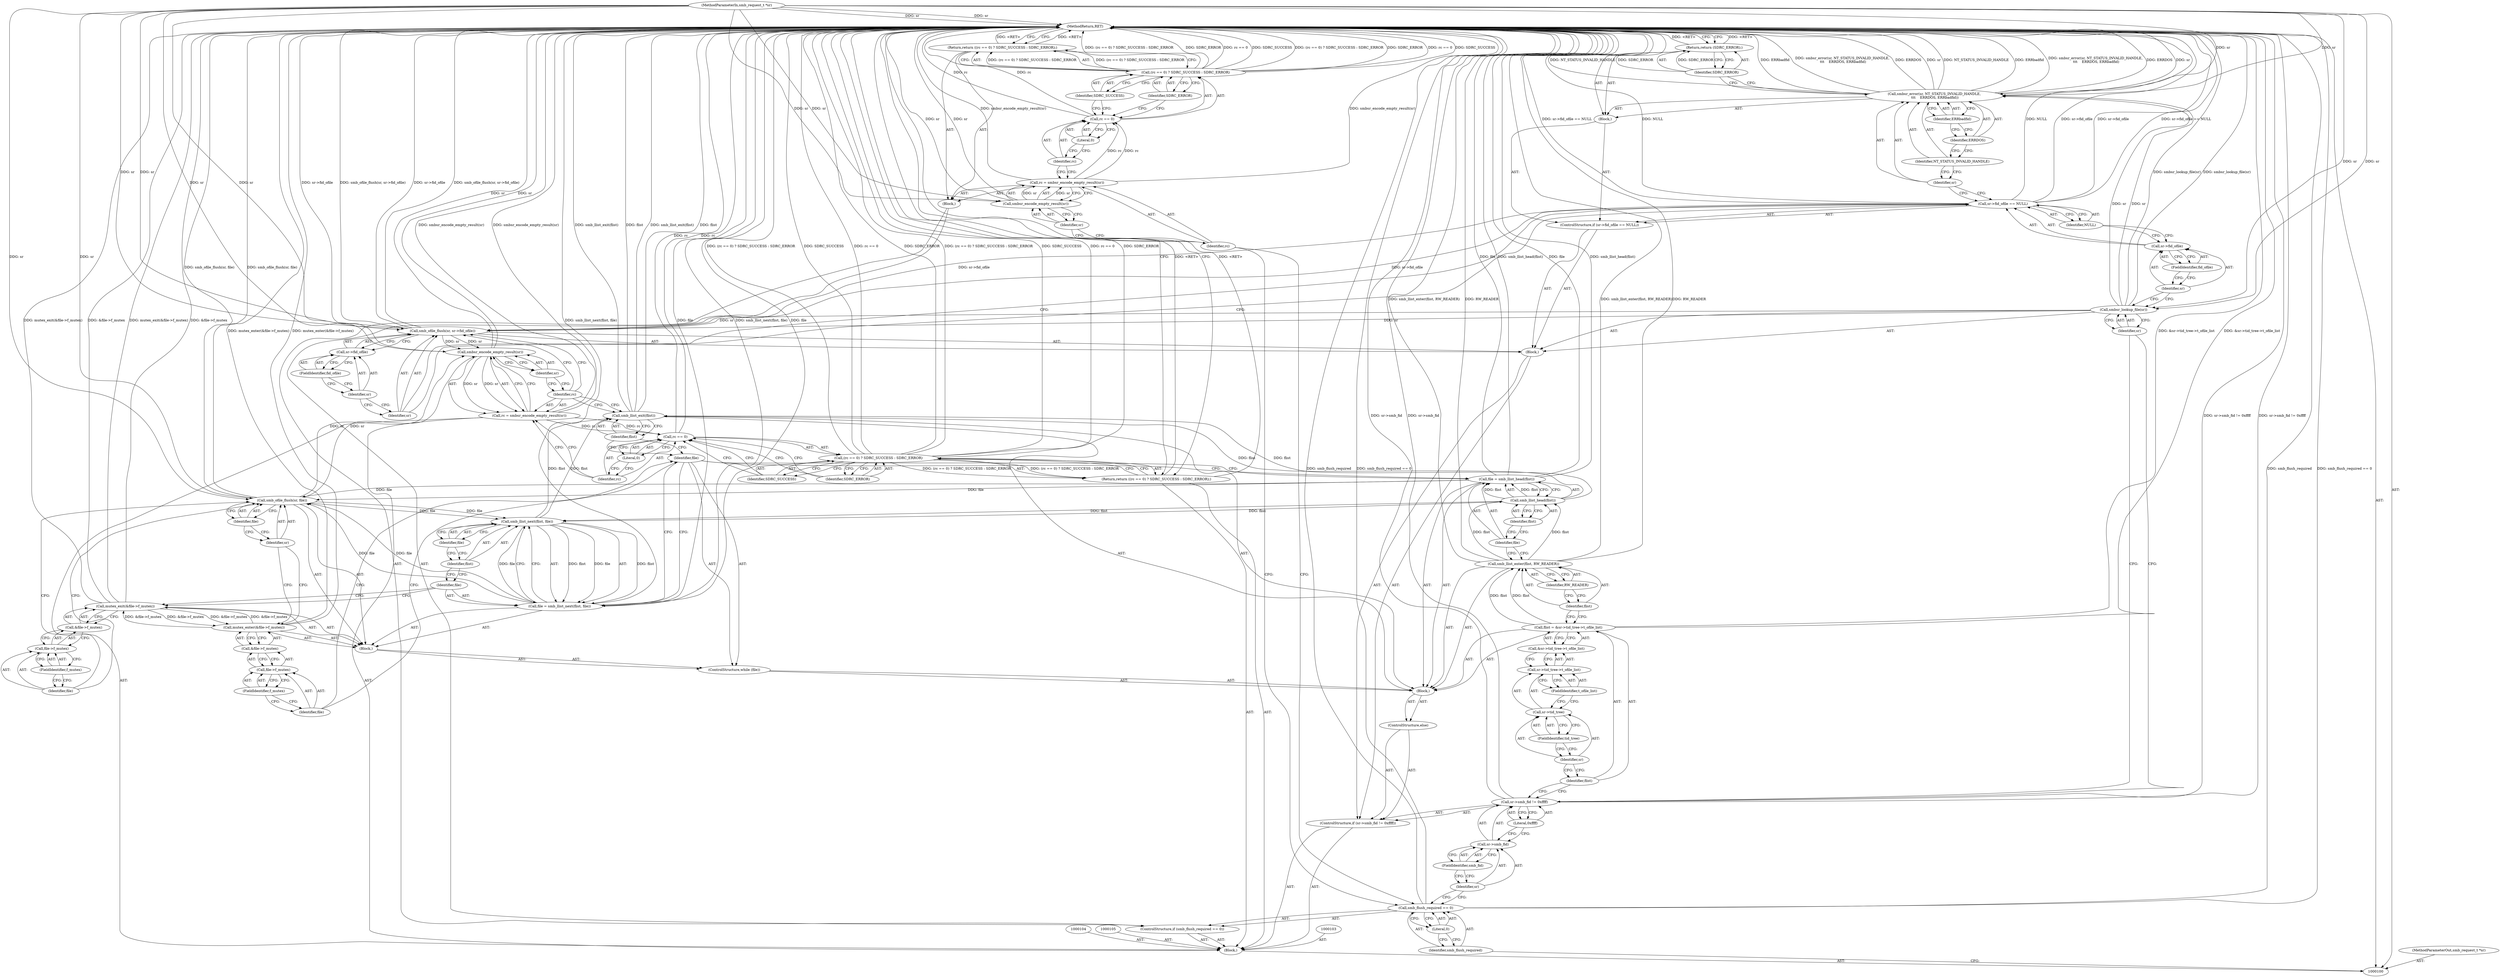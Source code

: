 digraph "0_illumos-gate_6d1c73b5858fefc6161c7d686345f0dc887ea799_0" {
"1000201" [label="(MethodReturn,RET)"];
"1000101" [label="(MethodParameterIn,smb_request_t *sr)"];
"1000286" [label="(MethodParameterOut,smb_request_t *sr)"];
"1000122" [label="(ControlStructure,if (sr->smb_fid != 0xffff))"];
"1000127" [label="(Literal,0xffff)"];
"1000128" [label="(Block,)"];
"1000123" [label="(Call,sr->smb_fid != 0xffff)"];
"1000124" [label="(Call,sr->smb_fid)"];
"1000125" [label="(Identifier,sr)"];
"1000126" [label="(FieldIdentifier,smb_fid)"];
"1000129" [label="(Call,smbsr_lookup_file(sr))"];
"1000130" [label="(Identifier,sr)"];
"1000135" [label="(FieldIdentifier,fid_ofile)"];
"1000131" [label="(ControlStructure,if (sr->fid_ofile == NULL))"];
"1000136" [label="(Identifier,NULL)"];
"1000137" [label="(Block,)"];
"1000132" [label="(Call,sr->fid_ofile == NULL)"];
"1000133" [label="(Call,sr->fid_ofile)"];
"1000134" [label="(Identifier,sr)"];
"1000139" [label="(Identifier,sr)"];
"1000140" [label="(Identifier,NT_STATUS_INVALID_HANDLE)"];
"1000138" [label="(Call,smbsr_error(sr, NT_STATUS_INVALID_HANDLE,\n \t\t\t    ERRDOS, ERRbadfid))"];
"1000142" [label="(Identifier,ERRbadfid)"];
"1000141" [label="(Identifier,ERRDOS)"];
"1000144" [label="(Identifier,SDRC_ERROR)"];
"1000143" [label="(Return,return (SDRC_ERROR);)"];
"1000146" [label="(Identifier,sr)"];
"1000145" [label="(Call,smb_ofile_flush(sr, sr->fid_ofile))"];
"1000147" [label="(Call,sr->fid_ofile)"];
"1000148" [label="(Identifier,sr)"];
"1000149" [label="(FieldIdentifier,fid_ofile)"];
"1000102" [label="(Block,)"];
"1000150" [label="(ControlStructure,else)"];
"1000151" [label="(Block,)"];
"1000154" [label="(Call,&sr->tid_tree->t_ofile_list)"];
"1000155" [label="(Call,sr->tid_tree->t_ofile_list)"];
"1000156" [label="(Call,sr->tid_tree)"];
"1000157" [label="(Identifier,sr)"];
"1000158" [label="(FieldIdentifier,tid_tree)"];
"1000159" [label="(FieldIdentifier,t_ofile_list)"];
"1000152" [label="(Call,flist = &sr->tid_tree->t_ofile_list)"];
"1000153" [label="(Identifier,flist)"];
"1000161" [label="(Identifier,flist)"];
"1000162" [label="(Identifier,RW_READER)"];
"1000160" [label="(Call,smb_llist_enter(flist, RW_READER))"];
"1000165" [label="(Call,smb_llist_head(flist))"];
"1000166" [label="(Identifier,flist)"];
"1000163" [label="(Call,file = smb_llist_head(flist))"];
"1000164" [label="(Identifier,file)"];
"1000168" [label="(Identifier,file)"];
"1000169" [label="(Block,)"];
"1000167" [label="(ControlStructure,while (file))"];
"1000171" [label="(Call,&file->f_mutex)"];
"1000172" [label="(Call,file->f_mutex)"];
"1000173" [label="(Identifier,file)"];
"1000174" [label="(FieldIdentifier,f_mutex)"];
"1000170" [label="(Call,mutex_enter(&file->f_mutex))"];
"1000176" [label="(Identifier,sr)"];
"1000177" [label="(Identifier,file)"];
"1000175" [label="(Call,smb_ofile_flush(sr, file))"];
"1000179" [label="(Call,&file->f_mutex)"];
"1000180" [label="(Call,file->f_mutex)"];
"1000181" [label="(Identifier,file)"];
"1000182" [label="(FieldIdentifier,f_mutex)"];
"1000178" [label="(Call,mutex_exit(&file->f_mutex))"];
"1000185" [label="(Call,smb_llist_next(flist, file))"];
"1000186" [label="(Identifier,flist)"];
"1000187" [label="(Identifier,file)"];
"1000183" [label="(Call,file = smb_llist_next(flist, file))"];
"1000184" [label="(Identifier,file)"];
"1000189" [label="(Identifier,flist)"];
"1000188" [label="(Call,smb_llist_exit(flist))"];
"1000190" [label="(Call,rc = smbsr_encode_empty_result(sr))"];
"1000191" [label="(Identifier,rc)"];
"1000193" [label="(Identifier,sr)"];
"1000192" [label="(Call,smbsr_encode_empty_result(sr))"];
"1000195" [label="(Call,(rc == 0) ? SDRC_SUCCESS : SDRC_ERROR)"];
"1000196" [label="(Call,rc == 0)"];
"1000197" [label="(Identifier,rc)"];
"1000198" [label="(Literal,0)"];
"1000194" [label="(Return,return ((rc == 0) ? SDRC_SUCCESS : SDRC_ERROR);)"];
"1000199" [label="(Identifier,SDRC_SUCCESS)"];
"1000200" [label="(Identifier,SDRC_ERROR)"];
"1000106" [label="(ControlStructure,if (smb_flush_required == 0))"];
"1000109" [label="(Literal,0)"];
"1000110" [label="(Block,)"];
"1000107" [label="(Call,smb_flush_required == 0)"];
"1000108" [label="(Identifier,smb_flush_required)"];
"1000111" [label="(Call,rc = smbsr_encode_empty_result(sr))"];
"1000112" [label="(Identifier,rc)"];
"1000114" [label="(Identifier,sr)"];
"1000113" [label="(Call,smbsr_encode_empty_result(sr))"];
"1000116" [label="(Call,(rc == 0) ? SDRC_SUCCESS : SDRC_ERROR)"];
"1000117" [label="(Call,rc == 0)"];
"1000118" [label="(Identifier,rc)"];
"1000119" [label="(Literal,0)"];
"1000115" [label="(Return,return ((rc == 0) ? SDRC_SUCCESS : SDRC_ERROR);)"];
"1000120" [label="(Identifier,SDRC_SUCCESS)"];
"1000121" [label="(Identifier,SDRC_ERROR)"];
"1000201" -> "1000100"  [label="AST: "];
"1000201" -> "1000115"  [label="CFG: "];
"1000201" -> "1000143"  [label="CFG: "];
"1000201" -> "1000194"  [label="CFG: "];
"1000194" -> "1000201"  [label="DDG: <RET>"];
"1000163" -> "1000201"  [label="DDG: file"];
"1000163" -> "1000201"  [label="DDG: smb_llist_head(flist)"];
"1000138" -> "1000201"  [label="DDG: ERRbadfid"];
"1000138" -> "1000201"  [label="DDG: smbsr_error(sr, NT_STATUS_INVALID_HANDLE,\n \t\t\t    ERRDOS, ERRbadfid)"];
"1000138" -> "1000201"  [label="DDG: ERRDOS"];
"1000138" -> "1000201"  [label="DDG: sr"];
"1000138" -> "1000201"  [label="DDG: NT_STATUS_INVALID_HANDLE"];
"1000107" -> "1000201"  [label="DDG: smb_flush_required"];
"1000107" -> "1000201"  [label="DDG: smb_flush_required == 0"];
"1000183" -> "1000201"  [label="DDG: smb_llist_next(flist, file)"];
"1000183" -> "1000201"  [label="DDG: file"];
"1000195" -> "1000201"  [label="DDG: SDRC_ERROR"];
"1000195" -> "1000201"  [label="DDG: (rc == 0) ? SDRC_SUCCESS : SDRC_ERROR"];
"1000195" -> "1000201"  [label="DDG: SDRC_SUCCESS"];
"1000195" -> "1000201"  [label="DDG: rc == 0"];
"1000178" -> "1000201"  [label="DDG: &file->f_mutex"];
"1000178" -> "1000201"  [label="DDG: mutex_exit(&file->f_mutex)"];
"1000129" -> "1000201"  [label="DDG: smbsr_lookup_file(sr)"];
"1000116" -> "1000201"  [label="DDG: SDRC_ERROR"];
"1000116" -> "1000201"  [label="DDG: rc == 0"];
"1000116" -> "1000201"  [label="DDG: SDRC_SUCCESS"];
"1000116" -> "1000201"  [label="DDG: (rc == 0) ? SDRC_SUCCESS : SDRC_ERROR"];
"1000117" -> "1000201"  [label="DDG: rc"];
"1000132" -> "1000201"  [label="DDG: sr->fid_ofile"];
"1000132" -> "1000201"  [label="DDG: sr->fid_ofile == NULL"];
"1000132" -> "1000201"  [label="DDG: NULL"];
"1000152" -> "1000201"  [label="DDG: &sr->tid_tree->t_ofile_list"];
"1000170" -> "1000201"  [label="DDG: mutex_enter(&file->f_mutex)"];
"1000175" -> "1000201"  [label="DDG: smb_ofile_flush(sr, file)"];
"1000188" -> "1000201"  [label="DDG: smb_llist_exit(flist)"];
"1000188" -> "1000201"  [label="DDG: flist"];
"1000113" -> "1000201"  [label="DDG: sr"];
"1000160" -> "1000201"  [label="DDG: smb_llist_enter(flist, RW_READER)"];
"1000160" -> "1000201"  [label="DDG: RW_READER"];
"1000123" -> "1000201"  [label="DDG: sr->smb_fid != 0xffff"];
"1000123" -> "1000201"  [label="DDG: sr->smb_fid"];
"1000196" -> "1000201"  [label="DDG: rc"];
"1000192" -> "1000201"  [label="DDG: sr"];
"1000111" -> "1000201"  [label="DDG: smbsr_encode_empty_result(sr)"];
"1000101" -> "1000201"  [label="DDG: sr"];
"1000145" -> "1000201"  [label="DDG: smb_ofile_flush(sr, sr->fid_ofile)"];
"1000145" -> "1000201"  [label="DDG: sr->fid_ofile"];
"1000190" -> "1000201"  [label="DDG: smbsr_encode_empty_result(sr)"];
"1000143" -> "1000201"  [label="DDG: <RET>"];
"1000115" -> "1000201"  [label="DDG: <RET>"];
"1000101" -> "1000100"  [label="AST: "];
"1000101" -> "1000201"  [label="DDG: sr"];
"1000101" -> "1000113"  [label="DDG: sr"];
"1000101" -> "1000129"  [label="DDG: sr"];
"1000101" -> "1000138"  [label="DDG: sr"];
"1000101" -> "1000145"  [label="DDG: sr"];
"1000101" -> "1000175"  [label="DDG: sr"];
"1000101" -> "1000192"  [label="DDG: sr"];
"1000286" -> "1000100"  [label="AST: "];
"1000122" -> "1000102"  [label="AST: "];
"1000123" -> "1000122"  [label="AST: "];
"1000128" -> "1000122"  [label="AST: "];
"1000150" -> "1000122"  [label="AST: "];
"1000127" -> "1000123"  [label="AST: "];
"1000127" -> "1000124"  [label="CFG: "];
"1000123" -> "1000127"  [label="CFG: "];
"1000128" -> "1000122"  [label="AST: "];
"1000129" -> "1000128"  [label="AST: "];
"1000131" -> "1000128"  [label="AST: "];
"1000145" -> "1000128"  [label="AST: "];
"1000123" -> "1000122"  [label="AST: "];
"1000123" -> "1000127"  [label="CFG: "];
"1000124" -> "1000123"  [label="AST: "];
"1000127" -> "1000123"  [label="AST: "];
"1000130" -> "1000123"  [label="CFG: "];
"1000153" -> "1000123"  [label="CFG: "];
"1000123" -> "1000201"  [label="DDG: sr->smb_fid != 0xffff"];
"1000123" -> "1000201"  [label="DDG: sr->smb_fid"];
"1000124" -> "1000123"  [label="AST: "];
"1000124" -> "1000126"  [label="CFG: "];
"1000125" -> "1000124"  [label="AST: "];
"1000126" -> "1000124"  [label="AST: "];
"1000127" -> "1000124"  [label="CFG: "];
"1000125" -> "1000124"  [label="AST: "];
"1000125" -> "1000107"  [label="CFG: "];
"1000126" -> "1000125"  [label="CFG: "];
"1000126" -> "1000124"  [label="AST: "];
"1000126" -> "1000125"  [label="CFG: "];
"1000124" -> "1000126"  [label="CFG: "];
"1000129" -> "1000128"  [label="AST: "];
"1000129" -> "1000130"  [label="CFG: "];
"1000130" -> "1000129"  [label="AST: "];
"1000134" -> "1000129"  [label="CFG: "];
"1000129" -> "1000201"  [label="DDG: smbsr_lookup_file(sr)"];
"1000101" -> "1000129"  [label="DDG: sr"];
"1000129" -> "1000138"  [label="DDG: sr"];
"1000129" -> "1000145"  [label="DDG: sr"];
"1000130" -> "1000129"  [label="AST: "];
"1000130" -> "1000123"  [label="CFG: "];
"1000129" -> "1000130"  [label="CFG: "];
"1000135" -> "1000133"  [label="AST: "];
"1000135" -> "1000134"  [label="CFG: "];
"1000133" -> "1000135"  [label="CFG: "];
"1000131" -> "1000128"  [label="AST: "];
"1000132" -> "1000131"  [label="AST: "];
"1000137" -> "1000131"  [label="AST: "];
"1000136" -> "1000132"  [label="AST: "];
"1000136" -> "1000133"  [label="CFG: "];
"1000132" -> "1000136"  [label="CFG: "];
"1000137" -> "1000131"  [label="AST: "];
"1000138" -> "1000137"  [label="AST: "];
"1000143" -> "1000137"  [label="AST: "];
"1000132" -> "1000131"  [label="AST: "];
"1000132" -> "1000136"  [label="CFG: "];
"1000133" -> "1000132"  [label="AST: "];
"1000136" -> "1000132"  [label="AST: "];
"1000139" -> "1000132"  [label="CFG: "];
"1000146" -> "1000132"  [label="CFG: "];
"1000132" -> "1000201"  [label="DDG: sr->fid_ofile"];
"1000132" -> "1000201"  [label="DDG: sr->fid_ofile == NULL"];
"1000132" -> "1000201"  [label="DDG: NULL"];
"1000132" -> "1000145"  [label="DDG: sr->fid_ofile"];
"1000133" -> "1000132"  [label="AST: "];
"1000133" -> "1000135"  [label="CFG: "];
"1000134" -> "1000133"  [label="AST: "];
"1000135" -> "1000133"  [label="AST: "];
"1000136" -> "1000133"  [label="CFG: "];
"1000134" -> "1000133"  [label="AST: "];
"1000134" -> "1000129"  [label="CFG: "];
"1000135" -> "1000134"  [label="CFG: "];
"1000139" -> "1000138"  [label="AST: "];
"1000139" -> "1000132"  [label="CFG: "];
"1000140" -> "1000139"  [label="CFG: "];
"1000140" -> "1000138"  [label="AST: "];
"1000140" -> "1000139"  [label="CFG: "];
"1000141" -> "1000140"  [label="CFG: "];
"1000138" -> "1000137"  [label="AST: "];
"1000138" -> "1000142"  [label="CFG: "];
"1000139" -> "1000138"  [label="AST: "];
"1000140" -> "1000138"  [label="AST: "];
"1000141" -> "1000138"  [label="AST: "];
"1000142" -> "1000138"  [label="AST: "];
"1000144" -> "1000138"  [label="CFG: "];
"1000138" -> "1000201"  [label="DDG: ERRbadfid"];
"1000138" -> "1000201"  [label="DDG: smbsr_error(sr, NT_STATUS_INVALID_HANDLE,\n \t\t\t    ERRDOS, ERRbadfid)"];
"1000138" -> "1000201"  [label="DDG: ERRDOS"];
"1000138" -> "1000201"  [label="DDG: sr"];
"1000138" -> "1000201"  [label="DDG: NT_STATUS_INVALID_HANDLE"];
"1000129" -> "1000138"  [label="DDG: sr"];
"1000101" -> "1000138"  [label="DDG: sr"];
"1000142" -> "1000138"  [label="AST: "];
"1000142" -> "1000141"  [label="CFG: "];
"1000138" -> "1000142"  [label="CFG: "];
"1000141" -> "1000138"  [label="AST: "];
"1000141" -> "1000140"  [label="CFG: "];
"1000142" -> "1000141"  [label="CFG: "];
"1000144" -> "1000143"  [label="AST: "];
"1000144" -> "1000138"  [label="CFG: "];
"1000143" -> "1000144"  [label="CFG: "];
"1000144" -> "1000143"  [label="DDG: SDRC_ERROR"];
"1000143" -> "1000137"  [label="AST: "];
"1000143" -> "1000144"  [label="CFG: "];
"1000144" -> "1000143"  [label="AST: "];
"1000201" -> "1000143"  [label="CFG: "];
"1000143" -> "1000201"  [label="DDG: <RET>"];
"1000144" -> "1000143"  [label="DDG: SDRC_ERROR"];
"1000146" -> "1000145"  [label="AST: "];
"1000146" -> "1000132"  [label="CFG: "];
"1000148" -> "1000146"  [label="CFG: "];
"1000145" -> "1000128"  [label="AST: "];
"1000145" -> "1000147"  [label="CFG: "];
"1000146" -> "1000145"  [label="AST: "];
"1000147" -> "1000145"  [label="AST: "];
"1000191" -> "1000145"  [label="CFG: "];
"1000145" -> "1000201"  [label="DDG: smb_ofile_flush(sr, sr->fid_ofile)"];
"1000145" -> "1000201"  [label="DDG: sr->fid_ofile"];
"1000129" -> "1000145"  [label="DDG: sr"];
"1000101" -> "1000145"  [label="DDG: sr"];
"1000132" -> "1000145"  [label="DDG: sr->fid_ofile"];
"1000145" -> "1000192"  [label="DDG: sr"];
"1000147" -> "1000145"  [label="AST: "];
"1000147" -> "1000149"  [label="CFG: "];
"1000148" -> "1000147"  [label="AST: "];
"1000149" -> "1000147"  [label="AST: "];
"1000145" -> "1000147"  [label="CFG: "];
"1000148" -> "1000147"  [label="AST: "];
"1000148" -> "1000146"  [label="CFG: "];
"1000149" -> "1000148"  [label="CFG: "];
"1000149" -> "1000147"  [label="AST: "];
"1000149" -> "1000148"  [label="CFG: "];
"1000147" -> "1000149"  [label="CFG: "];
"1000102" -> "1000100"  [label="AST: "];
"1000103" -> "1000102"  [label="AST: "];
"1000104" -> "1000102"  [label="AST: "];
"1000105" -> "1000102"  [label="AST: "];
"1000106" -> "1000102"  [label="AST: "];
"1000122" -> "1000102"  [label="AST: "];
"1000190" -> "1000102"  [label="AST: "];
"1000194" -> "1000102"  [label="AST: "];
"1000150" -> "1000122"  [label="AST: "];
"1000151" -> "1000150"  [label="AST: "];
"1000151" -> "1000150"  [label="AST: "];
"1000152" -> "1000151"  [label="AST: "];
"1000160" -> "1000151"  [label="AST: "];
"1000163" -> "1000151"  [label="AST: "];
"1000167" -> "1000151"  [label="AST: "];
"1000188" -> "1000151"  [label="AST: "];
"1000154" -> "1000152"  [label="AST: "];
"1000154" -> "1000155"  [label="CFG: "];
"1000155" -> "1000154"  [label="AST: "];
"1000152" -> "1000154"  [label="CFG: "];
"1000155" -> "1000154"  [label="AST: "];
"1000155" -> "1000159"  [label="CFG: "];
"1000156" -> "1000155"  [label="AST: "];
"1000159" -> "1000155"  [label="AST: "];
"1000154" -> "1000155"  [label="CFG: "];
"1000156" -> "1000155"  [label="AST: "];
"1000156" -> "1000158"  [label="CFG: "];
"1000157" -> "1000156"  [label="AST: "];
"1000158" -> "1000156"  [label="AST: "];
"1000159" -> "1000156"  [label="CFG: "];
"1000157" -> "1000156"  [label="AST: "];
"1000157" -> "1000153"  [label="CFG: "];
"1000158" -> "1000157"  [label="CFG: "];
"1000158" -> "1000156"  [label="AST: "];
"1000158" -> "1000157"  [label="CFG: "];
"1000156" -> "1000158"  [label="CFG: "];
"1000159" -> "1000155"  [label="AST: "];
"1000159" -> "1000156"  [label="CFG: "];
"1000155" -> "1000159"  [label="CFG: "];
"1000152" -> "1000151"  [label="AST: "];
"1000152" -> "1000154"  [label="CFG: "];
"1000153" -> "1000152"  [label="AST: "];
"1000154" -> "1000152"  [label="AST: "];
"1000161" -> "1000152"  [label="CFG: "];
"1000152" -> "1000201"  [label="DDG: &sr->tid_tree->t_ofile_list"];
"1000152" -> "1000160"  [label="DDG: flist"];
"1000153" -> "1000152"  [label="AST: "];
"1000153" -> "1000123"  [label="CFG: "];
"1000157" -> "1000153"  [label="CFG: "];
"1000161" -> "1000160"  [label="AST: "];
"1000161" -> "1000152"  [label="CFG: "];
"1000162" -> "1000161"  [label="CFG: "];
"1000162" -> "1000160"  [label="AST: "];
"1000162" -> "1000161"  [label="CFG: "];
"1000160" -> "1000162"  [label="CFG: "];
"1000160" -> "1000151"  [label="AST: "];
"1000160" -> "1000162"  [label="CFG: "];
"1000161" -> "1000160"  [label="AST: "];
"1000162" -> "1000160"  [label="AST: "];
"1000164" -> "1000160"  [label="CFG: "];
"1000160" -> "1000201"  [label="DDG: smb_llist_enter(flist, RW_READER)"];
"1000160" -> "1000201"  [label="DDG: RW_READER"];
"1000152" -> "1000160"  [label="DDG: flist"];
"1000160" -> "1000165"  [label="DDG: flist"];
"1000165" -> "1000163"  [label="AST: "];
"1000165" -> "1000166"  [label="CFG: "];
"1000166" -> "1000165"  [label="AST: "];
"1000163" -> "1000165"  [label="CFG: "];
"1000165" -> "1000163"  [label="DDG: flist"];
"1000160" -> "1000165"  [label="DDG: flist"];
"1000165" -> "1000185"  [label="DDG: flist"];
"1000165" -> "1000188"  [label="DDG: flist"];
"1000166" -> "1000165"  [label="AST: "];
"1000166" -> "1000164"  [label="CFG: "];
"1000165" -> "1000166"  [label="CFG: "];
"1000163" -> "1000151"  [label="AST: "];
"1000163" -> "1000165"  [label="CFG: "];
"1000164" -> "1000163"  [label="AST: "];
"1000165" -> "1000163"  [label="AST: "];
"1000168" -> "1000163"  [label="CFG: "];
"1000163" -> "1000201"  [label="DDG: file"];
"1000163" -> "1000201"  [label="DDG: smb_llist_head(flist)"];
"1000165" -> "1000163"  [label="DDG: flist"];
"1000163" -> "1000175"  [label="DDG: file"];
"1000164" -> "1000163"  [label="AST: "];
"1000164" -> "1000160"  [label="CFG: "];
"1000166" -> "1000164"  [label="CFG: "];
"1000168" -> "1000167"  [label="AST: "];
"1000168" -> "1000183"  [label="CFG: "];
"1000168" -> "1000163"  [label="CFG: "];
"1000173" -> "1000168"  [label="CFG: "];
"1000189" -> "1000168"  [label="CFG: "];
"1000169" -> "1000167"  [label="AST: "];
"1000170" -> "1000169"  [label="AST: "];
"1000175" -> "1000169"  [label="AST: "];
"1000178" -> "1000169"  [label="AST: "];
"1000183" -> "1000169"  [label="AST: "];
"1000167" -> "1000151"  [label="AST: "];
"1000168" -> "1000167"  [label="AST: "];
"1000169" -> "1000167"  [label="AST: "];
"1000171" -> "1000170"  [label="AST: "];
"1000171" -> "1000172"  [label="CFG: "];
"1000172" -> "1000171"  [label="AST: "];
"1000170" -> "1000171"  [label="CFG: "];
"1000172" -> "1000171"  [label="AST: "];
"1000172" -> "1000174"  [label="CFG: "];
"1000173" -> "1000172"  [label="AST: "];
"1000174" -> "1000172"  [label="AST: "];
"1000171" -> "1000172"  [label="CFG: "];
"1000173" -> "1000172"  [label="AST: "];
"1000173" -> "1000168"  [label="CFG: "];
"1000174" -> "1000173"  [label="CFG: "];
"1000174" -> "1000172"  [label="AST: "];
"1000174" -> "1000173"  [label="CFG: "];
"1000172" -> "1000174"  [label="CFG: "];
"1000170" -> "1000169"  [label="AST: "];
"1000170" -> "1000171"  [label="CFG: "];
"1000171" -> "1000170"  [label="AST: "];
"1000176" -> "1000170"  [label="CFG: "];
"1000170" -> "1000201"  [label="DDG: mutex_enter(&file->f_mutex)"];
"1000178" -> "1000170"  [label="DDG: &file->f_mutex"];
"1000170" -> "1000178"  [label="DDG: &file->f_mutex"];
"1000176" -> "1000175"  [label="AST: "];
"1000176" -> "1000170"  [label="CFG: "];
"1000177" -> "1000176"  [label="CFG: "];
"1000177" -> "1000175"  [label="AST: "];
"1000177" -> "1000176"  [label="CFG: "];
"1000175" -> "1000177"  [label="CFG: "];
"1000175" -> "1000169"  [label="AST: "];
"1000175" -> "1000177"  [label="CFG: "];
"1000176" -> "1000175"  [label="AST: "];
"1000177" -> "1000175"  [label="AST: "];
"1000181" -> "1000175"  [label="CFG: "];
"1000175" -> "1000201"  [label="DDG: smb_ofile_flush(sr, file)"];
"1000101" -> "1000175"  [label="DDG: sr"];
"1000163" -> "1000175"  [label="DDG: file"];
"1000183" -> "1000175"  [label="DDG: file"];
"1000175" -> "1000185"  [label="DDG: file"];
"1000175" -> "1000192"  [label="DDG: sr"];
"1000179" -> "1000178"  [label="AST: "];
"1000179" -> "1000180"  [label="CFG: "];
"1000180" -> "1000179"  [label="AST: "];
"1000178" -> "1000179"  [label="CFG: "];
"1000180" -> "1000179"  [label="AST: "];
"1000180" -> "1000182"  [label="CFG: "];
"1000181" -> "1000180"  [label="AST: "];
"1000182" -> "1000180"  [label="AST: "];
"1000179" -> "1000180"  [label="CFG: "];
"1000181" -> "1000180"  [label="AST: "];
"1000181" -> "1000175"  [label="CFG: "];
"1000182" -> "1000181"  [label="CFG: "];
"1000182" -> "1000180"  [label="AST: "];
"1000182" -> "1000181"  [label="CFG: "];
"1000180" -> "1000182"  [label="CFG: "];
"1000178" -> "1000169"  [label="AST: "];
"1000178" -> "1000179"  [label="CFG: "];
"1000179" -> "1000178"  [label="AST: "];
"1000184" -> "1000178"  [label="CFG: "];
"1000178" -> "1000201"  [label="DDG: &file->f_mutex"];
"1000178" -> "1000201"  [label="DDG: mutex_exit(&file->f_mutex)"];
"1000178" -> "1000170"  [label="DDG: &file->f_mutex"];
"1000170" -> "1000178"  [label="DDG: &file->f_mutex"];
"1000185" -> "1000183"  [label="AST: "];
"1000185" -> "1000187"  [label="CFG: "];
"1000186" -> "1000185"  [label="AST: "];
"1000187" -> "1000185"  [label="AST: "];
"1000183" -> "1000185"  [label="CFG: "];
"1000185" -> "1000183"  [label="DDG: flist"];
"1000185" -> "1000183"  [label="DDG: file"];
"1000165" -> "1000185"  [label="DDG: flist"];
"1000175" -> "1000185"  [label="DDG: file"];
"1000185" -> "1000188"  [label="DDG: flist"];
"1000186" -> "1000185"  [label="AST: "];
"1000186" -> "1000184"  [label="CFG: "];
"1000187" -> "1000186"  [label="CFG: "];
"1000187" -> "1000185"  [label="AST: "];
"1000187" -> "1000186"  [label="CFG: "];
"1000185" -> "1000187"  [label="CFG: "];
"1000183" -> "1000169"  [label="AST: "];
"1000183" -> "1000185"  [label="CFG: "];
"1000184" -> "1000183"  [label="AST: "];
"1000185" -> "1000183"  [label="AST: "];
"1000168" -> "1000183"  [label="CFG: "];
"1000183" -> "1000201"  [label="DDG: smb_llist_next(flist, file)"];
"1000183" -> "1000201"  [label="DDG: file"];
"1000183" -> "1000175"  [label="DDG: file"];
"1000185" -> "1000183"  [label="DDG: flist"];
"1000185" -> "1000183"  [label="DDG: file"];
"1000184" -> "1000183"  [label="AST: "];
"1000184" -> "1000178"  [label="CFG: "];
"1000186" -> "1000184"  [label="CFG: "];
"1000189" -> "1000188"  [label="AST: "];
"1000189" -> "1000168"  [label="CFG: "];
"1000188" -> "1000189"  [label="CFG: "];
"1000188" -> "1000151"  [label="AST: "];
"1000188" -> "1000189"  [label="CFG: "];
"1000189" -> "1000188"  [label="AST: "];
"1000191" -> "1000188"  [label="CFG: "];
"1000188" -> "1000201"  [label="DDG: smb_llist_exit(flist)"];
"1000188" -> "1000201"  [label="DDG: flist"];
"1000185" -> "1000188"  [label="DDG: flist"];
"1000165" -> "1000188"  [label="DDG: flist"];
"1000190" -> "1000102"  [label="AST: "];
"1000190" -> "1000192"  [label="CFG: "];
"1000191" -> "1000190"  [label="AST: "];
"1000192" -> "1000190"  [label="AST: "];
"1000197" -> "1000190"  [label="CFG: "];
"1000190" -> "1000201"  [label="DDG: smbsr_encode_empty_result(sr)"];
"1000192" -> "1000190"  [label="DDG: sr"];
"1000190" -> "1000196"  [label="DDG: rc"];
"1000191" -> "1000190"  [label="AST: "];
"1000191" -> "1000145"  [label="CFG: "];
"1000191" -> "1000188"  [label="CFG: "];
"1000193" -> "1000191"  [label="CFG: "];
"1000193" -> "1000192"  [label="AST: "];
"1000193" -> "1000191"  [label="CFG: "];
"1000192" -> "1000193"  [label="CFG: "];
"1000192" -> "1000190"  [label="AST: "];
"1000192" -> "1000193"  [label="CFG: "];
"1000193" -> "1000192"  [label="AST: "];
"1000190" -> "1000192"  [label="CFG: "];
"1000192" -> "1000201"  [label="DDG: sr"];
"1000192" -> "1000190"  [label="DDG: sr"];
"1000175" -> "1000192"  [label="DDG: sr"];
"1000145" -> "1000192"  [label="DDG: sr"];
"1000101" -> "1000192"  [label="DDG: sr"];
"1000195" -> "1000194"  [label="AST: "];
"1000195" -> "1000199"  [label="CFG: "];
"1000195" -> "1000200"  [label="CFG: "];
"1000196" -> "1000195"  [label="AST: "];
"1000199" -> "1000195"  [label="AST: "];
"1000200" -> "1000195"  [label="AST: "];
"1000194" -> "1000195"  [label="CFG: "];
"1000195" -> "1000201"  [label="DDG: SDRC_ERROR"];
"1000195" -> "1000201"  [label="DDG: (rc == 0) ? SDRC_SUCCESS : SDRC_ERROR"];
"1000195" -> "1000201"  [label="DDG: SDRC_SUCCESS"];
"1000195" -> "1000201"  [label="DDG: rc == 0"];
"1000195" -> "1000194"  [label="DDG: (rc == 0) ? SDRC_SUCCESS : SDRC_ERROR"];
"1000196" -> "1000195"  [label="AST: "];
"1000196" -> "1000198"  [label="CFG: "];
"1000197" -> "1000196"  [label="AST: "];
"1000198" -> "1000196"  [label="AST: "];
"1000199" -> "1000196"  [label="CFG: "];
"1000200" -> "1000196"  [label="CFG: "];
"1000196" -> "1000201"  [label="DDG: rc"];
"1000190" -> "1000196"  [label="DDG: rc"];
"1000197" -> "1000196"  [label="AST: "];
"1000197" -> "1000190"  [label="CFG: "];
"1000198" -> "1000197"  [label="CFG: "];
"1000198" -> "1000196"  [label="AST: "];
"1000198" -> "1000197"  [label="CFG: "];
"1000196" -> "1000198"  [label="CFG: "];
"1000194" -> "1000102"  [label="AST: "];
"1000194" -> "1000195"  [label="CFG: "];
"1000195" -> "1000194"  [label="AST: "];
"1000201" -> "1000194"  [label="CFG: "];
"1000194" -> "1000201"  [label="DDG: <RET>"];
"1000195" -> "1000194"  [label="DDG: (rc == 0) ? SDRC_SUCCESS : SDRC_ERROR"];
"1000199" -> "1000195"  [label="AST: "];
"1000199" -> "1000196"  [label="CFG: "];
"1000195" -> "1000199"  [label="CFG: "];
"1000200" -> "1000195"  [label="AST: "];
"1000200" -> "1000196"  [label="CFG: "];
"1000195" -> "1000200"  [label="CFG: "];
"1000106" -> "1000102"  [label="AST: "];
"1000107" -> "1000106"  [label="AST: "];
"1000110" -> "1000106"  [label="AST: "];
"1000109" -> "1000107"  [label="AST: "];
"1000109" -> "1000108"  [label="CFG: "];
"1000107" -> "1000109"  [label="CFG: "];
"1000110" -> "1000106"  [label="AST: "];
"1000111" -> "1000110"  [label="AST: "];
"1000115" -> "1000110"  [label="AST: "];
"1000107" -> "1000106"  [label="AST: "];
"1000107" -> "1000109"  [label="CFG: "];
"1000108" -> "1000107"  [label="AST: "];
"1000109" -> "1000107"  [label="AST: "];
"1000112" -> "1000107"  [label="CFG: "];
"1000125" -> "1000107"  [label="CFG: "];
"1000107" -> "1000201"  [label="DDG: smb_flush_required"];
"1000107" -> "1000201"  [label="DDG: smb_flush_required == 0"];
"1000108" -> "1000107"  [label="AST: "];
"1000108" -> "1000100"  [label="CFG: "];
"1000109" -> "1000108"  [label="CFG: "];
"1000111" -> "1000110"  [label="AST: "];
"1000111" -> "1000113"  [label="CFG: "];
"1000112" -> "1000111"  [label="AST: "];
"1000113" -> "1000111"  [label="AST: "];
"1000118" -> "1000111"  [label="CFG: "];
"1000111" -> "1000201"  [label="DDG: smbsr_encode_empty_result(sr)"];
"1000113" -> "1000111"  [label="DDG: sr"];
"1000111" -> "1000117"  [label="DDG: rc"];
"1000112" -> "1000111"  [label="AST: "];
"1000112" -> "1000107"  [label="CFG: "];
"1000114" -> "1000112"  [label="CFG: "];
"1000114" -> "1000113"  [label="AST: "];
"1000114" -> "1000112"  [label="CFG: "];
"1000113" -> "1000114"  [label="CFG: "];
"1000113" -> "1000111"  [label="AST: "];
"1000113" -> "1000114"  [label="CFG: "];
"1000114" -> "1000113"  [label="AST: "];
"1000111" -> "1000113"  [label="CFG: "];
"1000113" -> "1000201"  [label="DDG: sr"];
"1000113" -> "1000111"  [label="DDG: sr"];
"1000101" -> "1000113"  [label="DDG: sr"];
"1000116" -> "1000115"  [label="AST: "];
"1000116" -> "1000120"  [label="CFG: "];
"1000116" -> "1000121"  [label="CFG: "];
"1000117" -> "1000116"  [label="AST: "];
"1000120" -> "1000116"  [label="AST: "];
"1000121" -> "1000116"  [label="AST: "];
"1000115" -> "1000116"  [label="CFG: "];
"1000116" -> "1000201"  [label="DDG: SDRC_ERROR"];
"1000116" -> "1000201"  [label="DDG: rc == 0"];
"1000116" -> "1000201"  [label="DDG: SDRC_SUCCESS"];
"1000116" -> "1000201"  [label="DDG: (rc == 0) ? SDRC_SUCCESS : SDRC_ERROR"];
"1000116" -> "1000115"  [label="DDG: (rc == 0) ? SDRC_SUCCESS : SDRC_ERROR"];
"1000117" -> "1000116"  [label="AST: "];
"1000117" -> "1000119"  [label="CFG: "];
"1000118" -> "1000117"  [label="AST: "];
"1000119" -> "1000117"  [label="AST: "];
"1000120" -> "1000117"  [label="CFG: "];
"1000121" -> "1000117"  [label="CFG: "];
"1000117" -> "1000201"  [label="DDG: rc"];
"1000111" -> "1000117"  [label="DDG: rc"];
"1000118" -> "1000117"  [label="AST: "];
"1000118" -> "1000111"  [label="CFG: "];
"1000119" -> "1000118"  [label="CFG: "];
"1000119" -> "1000117"  [label="AST: "];
"1000119" -> "1000118"  [label="CFG: "];
"1000117" -> "1000119"  [label="CFG: "];
"1000115" -> "1000110"  [label="AST: "];
"1000115" -> "1000116"  [label="CFG: "];
"1000116" -> "1000115"  [label="AST: "];
"1000201" -> "1000115"  [label="CFG: "];
"1000115" -> "1000201"  [label="DDG: <RET>"];
"1000116" -> "1000115"  [label="DDG: (rc == 0) ? SDRC_SUCCESS : SDRC_ERROR"];
"1000120" -> "1000116"  [label="AST: "];
"1000120" -> "1000117"  [label="CFG: "];
"1000116" -> "1000120"  [label="CFG: "];
"1000121" -> "1000116"  [label="AST: "];
"1000121" -> "1000117"  [label="CFG: "];
"1000116" -> "1000121"  [label="CFG: "];
}
